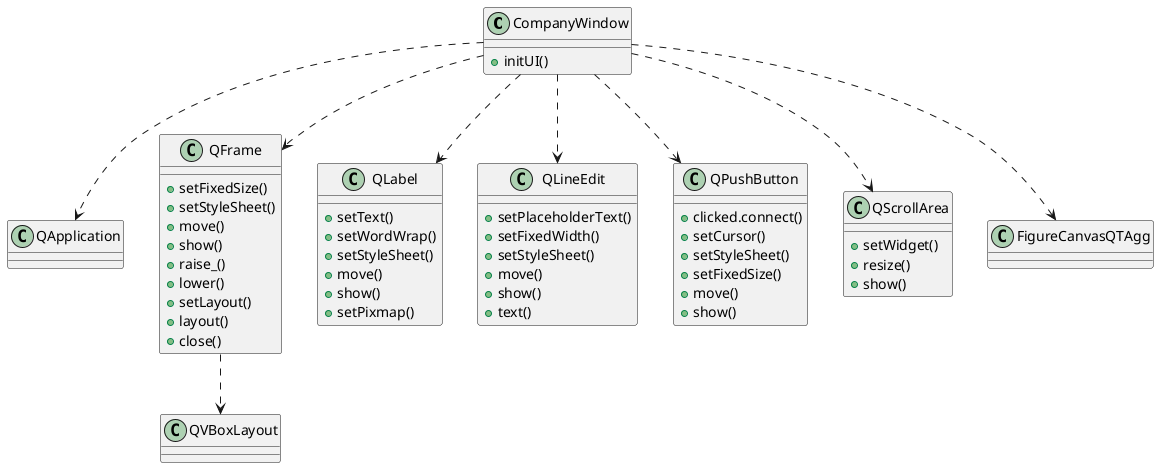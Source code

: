 @startuml

class CompanyWindow {
    + initUI()
}

class QApplication
class QFrame {
    + setFixedSize()
    + setStyleSheet()
    + move()
    + show()
    + raise_()
    + lower()
    + setLayout()
    + layout()
    + close()
}

class QLabel {
    + setText()
    + setWordWrap()
    + setStyleSheet()
    + move()
    + show()
    + setPixmap()
}

class QLineEdit {
    + setPlaceholderText()
    + setFixedWidth()
    + setStyleSheet()
    + move()
    + show()
    + text()
}

class QPushButton {
    + clicked.connect()
    + setCursor()
    + setStyleSheet()
    + setFixedSize()
    + move()
    + show()
}

class QScrollArea {
    + setWidget()
    + resize()
    + show()
}

class FigureCanvasQTAgg
class QVBoxLayout

CompanyWindow ..> QApplication
CompanyWindow ..> QFrame
CompanyWindow ..> QLabel
CompanyWindow ..> QLineEdit
CompanyWindow ..> QPushButton
CompanyWindow ..> QScrollArea
CompanyWindow ..> FigureCanvasQTAgg
QFrame ..> QVBoxLayout

@enduml